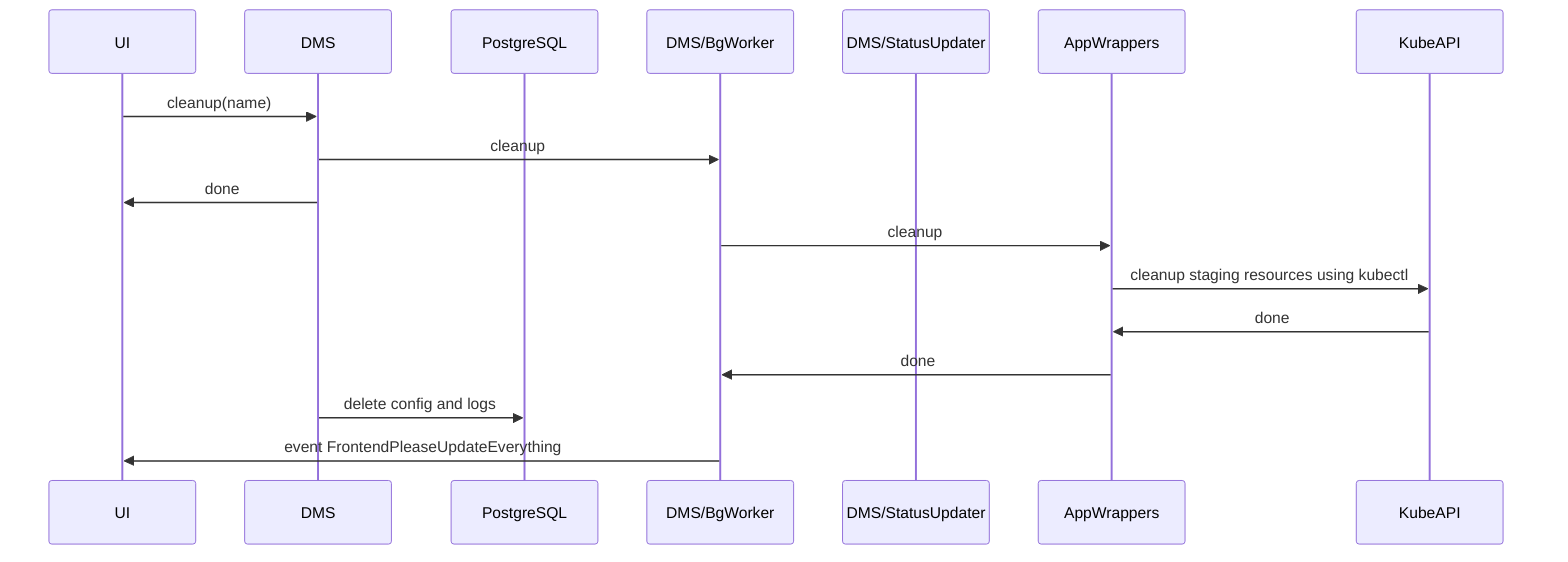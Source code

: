 sequenceDiagram
    participant UI
    participant DMS
    participant PostgreSQL
    participant DMS/BgWorker
    participant DMS/StatusUpdater
    participant AppWrappers
    participant KubeAPI
    UI->>DMS: cleanup(name)
    DMS->>DMS/BgWorker: cleanup
    DMS->>UI: done
    DMS/BgWorker->>AppWrappers: cleanup
    AppWrappers->>KubeAPI: cleanup staging resources using kubectl
    KubeAPI->>AppWrappers: done
    AppWrappers->>DMS/BgWorker: done
    DMS->>PostgreSQL: delete config and logs
    DMS/BgWorker->>UI: event FrontendPleaseUpdateEverything